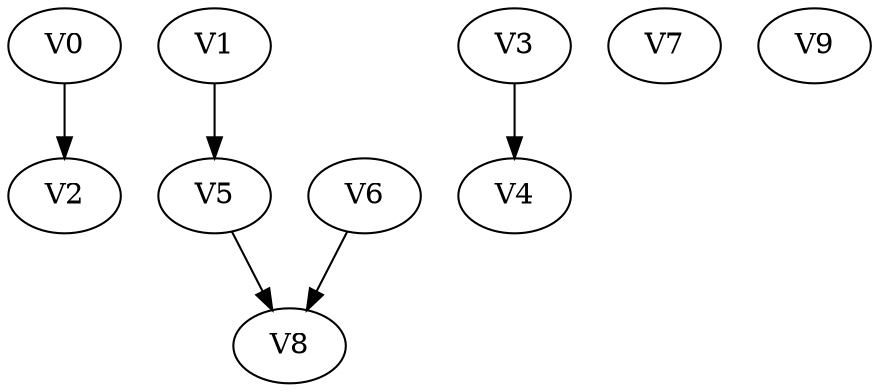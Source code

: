 strict digraph my_dotgraph {
concentrate=True;
V0;
V1;
V2;
V3;
V4;
V5;
V6;
V7;
V8;
V9;
V0 -> V2;
V1 -> V5;
V3 -> V4;
V5 -> V8;
V6 -> V8;
V7 
}